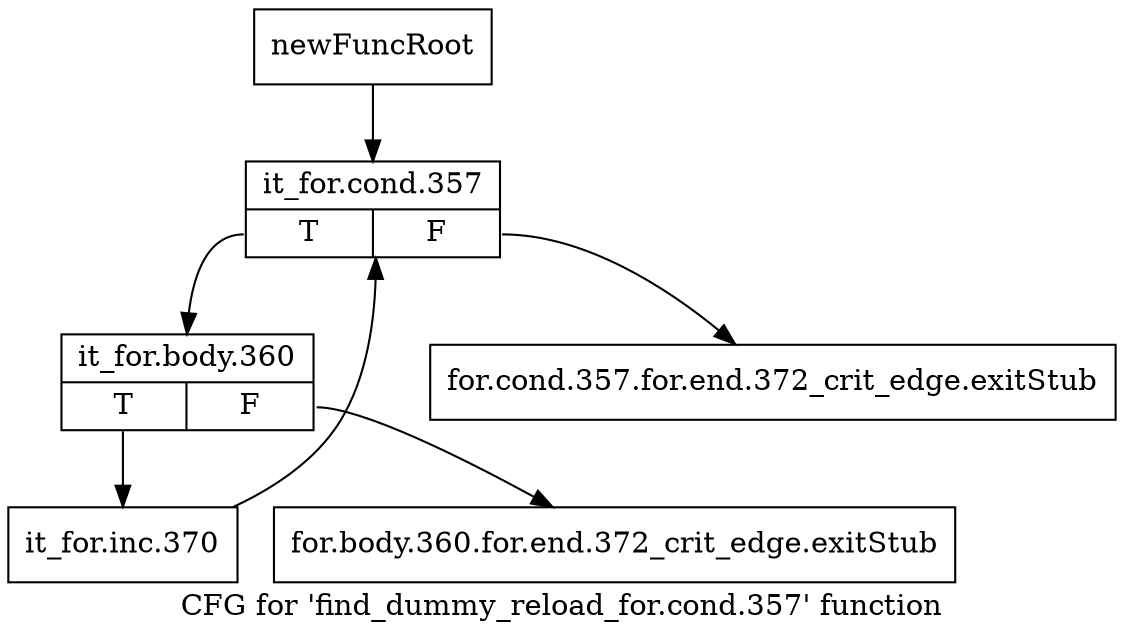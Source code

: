 digraph "CFG for 'find_dummy_reload_for.cond.357' function" {
	label="CFG for 'find_dummy_reload_for.cond.357' function";

	Node0xbd1bc30 [shape=record,label="{newFuncRoot}"];
	Node0xbd1bc30 -> Node0xbd285a0;
	Node0xbd1bc80 [shape=record,label="{for.cond.357.for.end.372_crit_edge.exitStub}"];
	Node0xbd1bcd0 [shape=record,label="{for.body.360.for.end.372_crit_edge.exitStub}"];
	Node0xbd285a0 [shape=record,label="{it_for.cond.357|{<s0>T|<s1>F}}"];
	Node0xbd285a0:s0 -> Node0xbd285f0;
	Node0xbd285a0:s1 -> Node0xbd1bc80;
	Node0xbd285f0 [shape=record,label="{it_for.body.360|{<s0>T|<s1>F}}"];
	Node0xbd285f0:s0 -> Node0xbd28640;
	Node0xbd285f0:s1 -> Node0xbd1bcd0;
	Node0xbd28640 [shape=record,label="{it_for.inc.370}"];
	Node0xbd28640 -> Node0xbd285a0;
}
